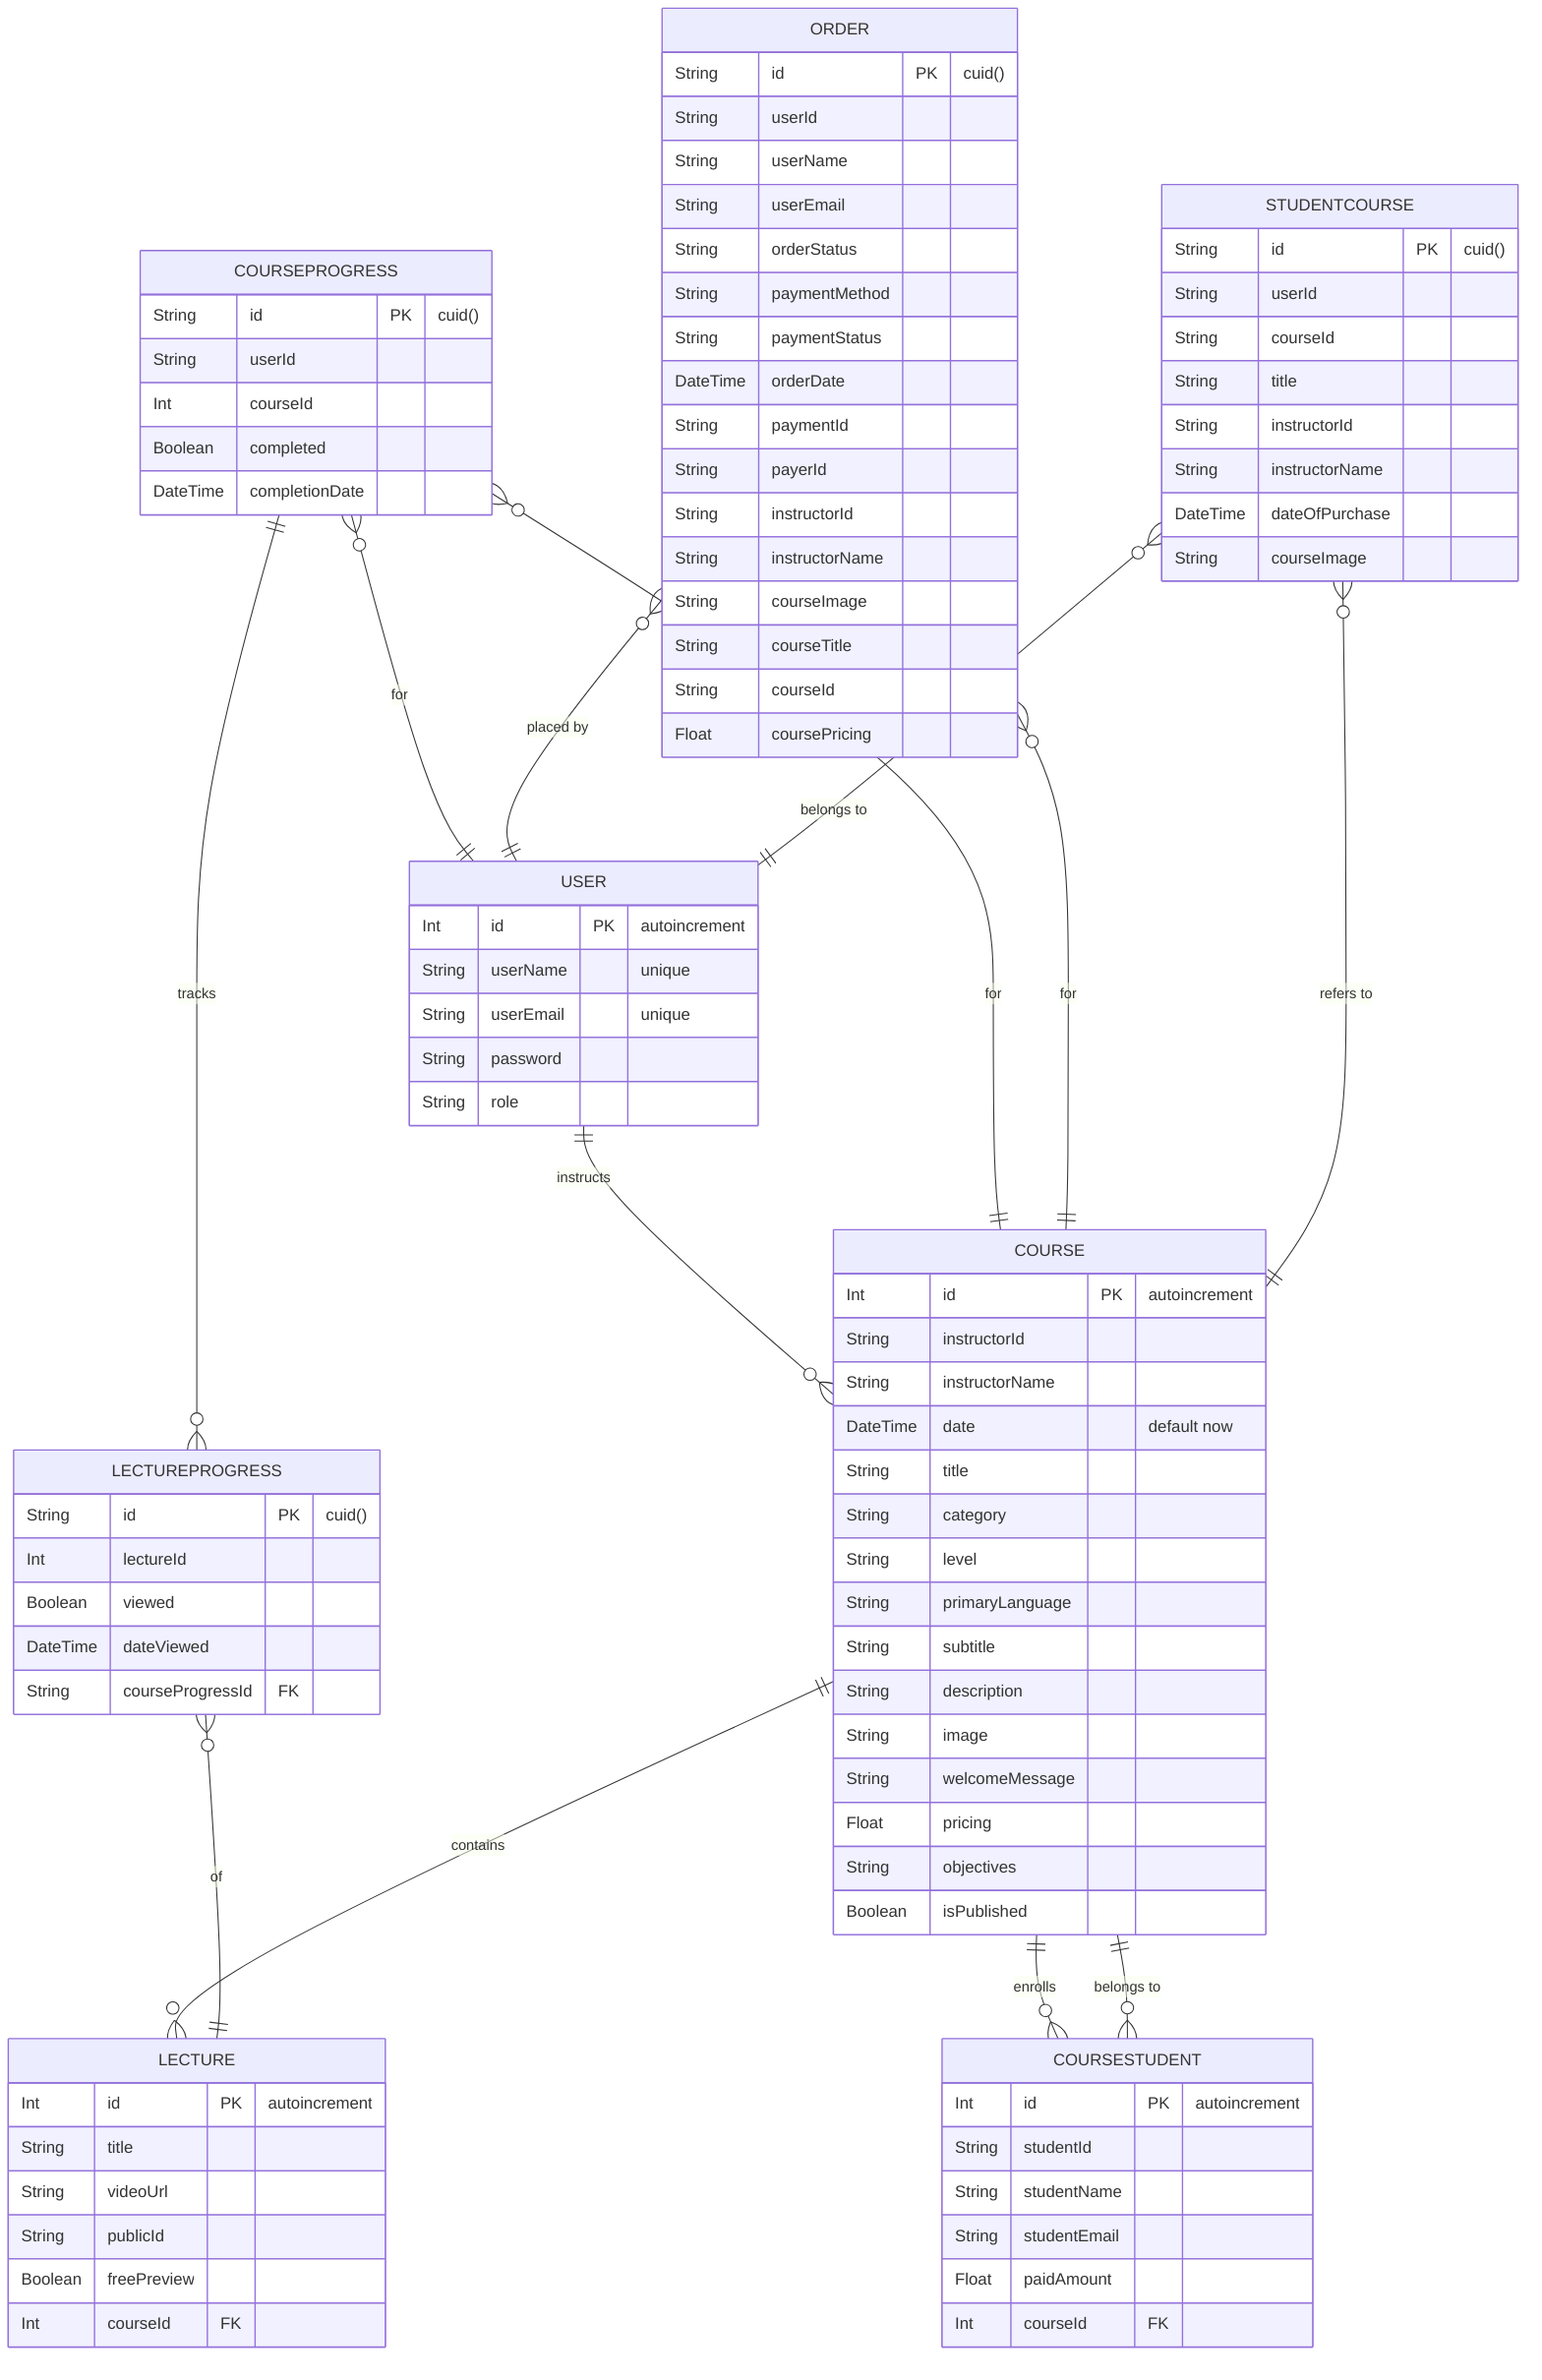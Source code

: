 erDiagram
    USER {
        Int id PK "autoincrement"
        String userName "unique"
        String userEmail "unique"
        String password
        String role
    }

    COURSE {
        Int id PK "autoincrement"
        String instructorId
        String instructorName
        DateTime date "default now"
        String title
        String category
        String level
        String primaryLanguage
        String subtitle
        String description
        String image
        String welcomeMessage
        Float pricing
        String objectives
        Boolean isPublished
    }

   LECTURE {
    Int id PK "autoincrement"
    String title
    String videoUrl
    String publicId
    Boolean freePreview
    Int courseId FK
}


    COURSESTUDENT {
        Int id PK "autoincrement"
        String studentId
        String studentName
        String studentEmail
        Float paidAmount
        Int courseId FK
    }

    COURSEPROGRESS {
        String id PK "cuid()"
        String userId
        Int courseId
        Boolean completed
        DateTime completionDate
    }

    LECTUREPROGRESS {
        String id PK "cuid()"
        Int lectureId
        Boolean viewed
        DateTime dateViewed
        String courseProgressId FK
    }

    ORDER {
        String id PK "cuid()"
        String userId
        String userName
        String userEmail
        String orderStatus
        String paymentMethod
        String paymentStatus
        DateTime orderDate
        String paymentId
        String payerId
        String instructorId
        String instructorName
        String courseImage
        String courseTitle
        String courseId
        Float coursePricing
    }

    STUDENTCOURSE {
        String id PK "cuid()"
        String userId
        String courseId
        String title
        String instructorId
        String instructorName
        DateTime dateOfPurchase
        String courseImage
    }

    %% Relationships (Crow's Foot notation)
    USER ||--o{ COURSE : "instructs"
    COURSE ||--o{ LECTURE : "contains"
    COURSE ||--o{ COURSESTUDENT : "enrolls"
    COURSESTUDENT }o--|| COURSE : "belongs to"
    COURSEPROGRESS }o--|| USER : "for"
    COURSEPROGRESS }o--|| COURSE : "for"
    COURSEPROGRESS ||--o{ LECTUREPROGRESS : "tracks"
    LECTUREPROGRESS }o--|| LECTURE : "of"
    ORDER }o--|| USER : "placed by"
    ORDER }o--|| COURSE : "for"
    STUDENTCOURSE }o--|| USER : "belongs to"
    STUDENTCOURSE }o--|| COURSE : "refers to"